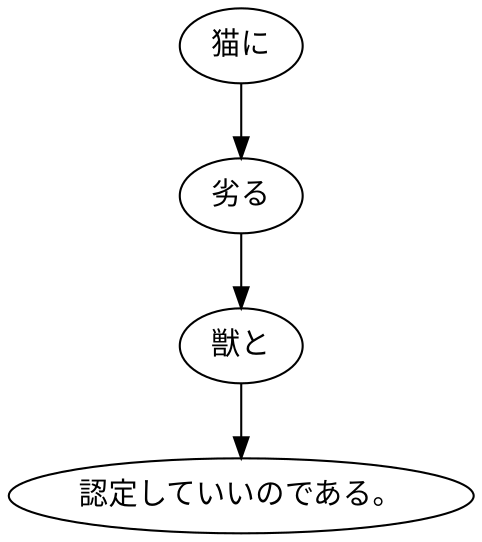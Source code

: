 digraph graph4278 {
	node0 [label="猫に"];
	node1 [label="劣る"];
	node2 [label="獣と"];
	node3 [label="認定していいのである。"];
	node0 -> node1;
	node1 -> node2;
	node2 -> node3;
}
